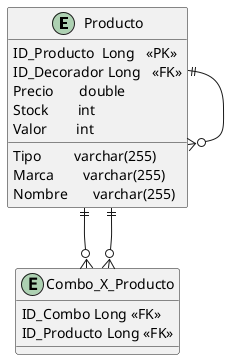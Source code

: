 @startuml


entity Producto{
    ID_Producto  Long   <<PK>>
    ID_Decorador Long   <<FK>>
    Tipo         varchar(255)
    Marca        varchar(255)
    Nombre       varchar(255)
    Precio       double
    Stock        int
    Valor        int
}

entity Combo_X_Producto{
    ID_Combo Long <<FK>>
    ID_Producto Long <<FK>>
}


Producto ||--o{ Combo_X_Producto
Producto ||--o{ Combo_X_Producto
Producto ||--o{ Producto

@enduml

Aclaraciones:

Producto ||--o{ Combo_X_Producto -> Esta relación se usa para tener la FK del combo que tiene la lista de productos
Producto ||--o{ Combo_X_Producto -> Esta relación hace referencia a los productos que componen los productos del combo
Producto ||--o{ Producto --> Esta relación es para el Decorator, el producto del decorator, puede tener 1 producto y puede haber 1 producto que este en muchos decorator.
